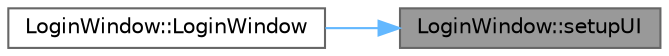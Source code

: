 digraph "LoginWindow::setupUI"
{
 // LATEX_PDF_SIZE
  bgcolor="transparent";
  edge [fontname=Helvetica,fontsize=10,labelfontname=Helvetica,labelfontsize=10];
  node [fontname=Helvetica,fontsize=10,shape=box,height=0.2,width=0.4];
  rankdir="RL";
  Node1 [id="Node000001",label="LoginWindow::setupUI",height=0.2,width=0.4,color="gray40", fillcolor="grey60", style="filled", fontcolor="black",tooltip="Настраивает пользовательский интерфейс окна авторизации"];
  Node1 -> Node2 [id="edge1_Node000001_Node000002",dir="back",color="steelblue1",style="solid",tooltip=" "];
  Node2 [id="Node000002",label="LoginWindow::LoginWindow",height=0.2,width=0.4,color="grey40", fillcolor="white", style="filled",URL="$class_login_window.html#a46389ab3d8ee779d48ec1740486cbc0d",tooltip="Конструктор класса LoginWindow."];
}
